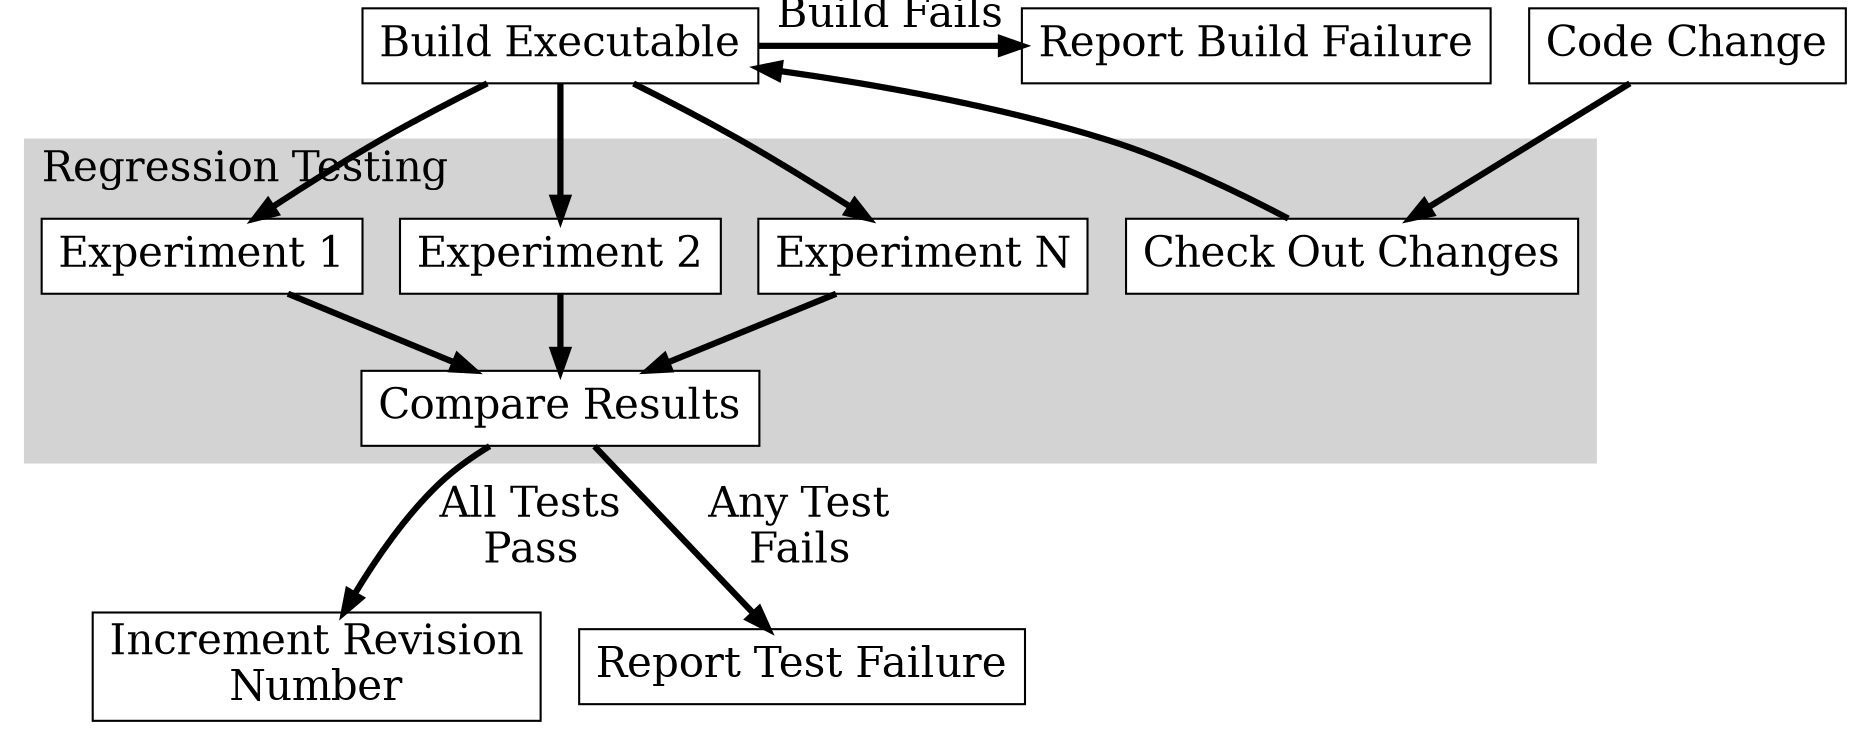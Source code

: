 digraph G {
    graph [fontsize=20,fontname=DejaVuSerif]
    node [shape=box,fontsize=20,fontname=DejaVuSerif] // DejaVuSans also works
    edge [fontsize=20,fontname=DejaVuSerif,penwidth=3]

    subgraph cluster_2 {
        labelloc=top;
        labeljust=left;
		label = "Regression Testing";
        style=filled;
        color=lightgrey;
        checkout[label="Check Out Changes", style="filled", fillcolor=white]
        build[label="Build Executable", style="filled", fillcolor=white]
        exp1[label="Experiment 1", style="filled", fillcolor=white]
        exp2[label="Experiment 2", style="filled", fillcolor=white]
        exp3[label="Experiment N", style="filled", fillcolor=white]
        compare[label="Compare Results", style="filled", fillcolor=white]
        checkout -> build
        build -> exp1
        build -> exp2
        build -> exp3
        exp1 -> compare
        exp2 -> compare
        exp3 -> compare
    }

    start[label="Code Change", style="filled", fillcolor=white]
    build_fail[label="Report Build Failure", style="filled", fillcolor=white]
    pass[label="Increment Revision\nNumber", style="filled", fillcolor=white]
    fail[label="Report Test Failure", style="filled", fillcolor=white]
    build -> build_fail [label="Build Fails"]
    start -> checkout
    compare -> pass [label="All Tests\nPass"]
    compare -> fail [label="Any Test\nFails"]
    {rank=same build build_fail}
}
